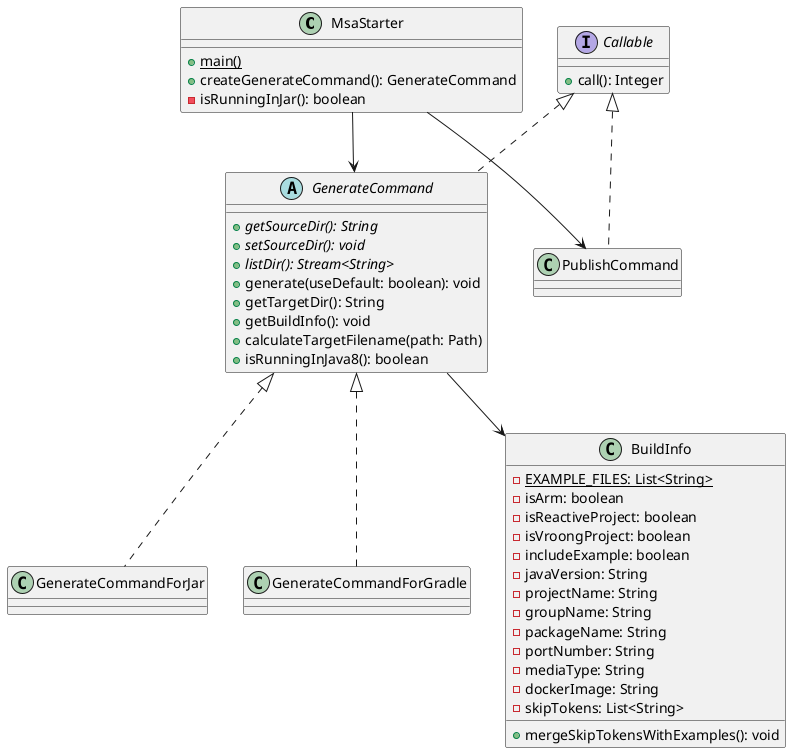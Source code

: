 @startuml

' print help message
' inject sub-command
class MsaStarter {
  + {static} main()
  + createGenerateCommand(): GenerateCommand
  - isRunningInJar(): boolean
}

interface Callable {
  + call(): Integer
}

' generate a new project
abstract class GenerateCommand implements Callable {
  + {abstract} getSourceDir(): String
  + {abstract} setSourceDir(): void
  + {abstract} listDir(): Stream<String>
  + generate(useDefault: boolean): void
  + getTargetDir(): String
  + getBuildInfo(): void
  + calculateTargetFilename(path: Path)
  + isRunningInJava8(): boolean
}

class GenerateCommandForJar implements GenerateCommand {}
class GenerateCommandForGradle implements GenerateCommand {}

' publish the generated project
class PublishCommand implements Callable {
}

class BuildInfo {
  - {static}EXAMPLE_FILES: List<String>
  - isArm: boolean
  - isReactiveProject: boolean
  - isVroongProject: boolean
  - includeExample: boolean
  - javaVersion: String
  - projectName: String
  - groupName: String
  - packageName: String
  - portNumber: String
  - mediaType: String
  - dockerImage: String
  - skipTokens: List<String>
  + mergeSkipTokensWithExamples(): void
}

MsaStarter --> GenerateCommand
MsaStarter --> PublishCommand
GenerateCommand --> BuildInfo

@enduml
